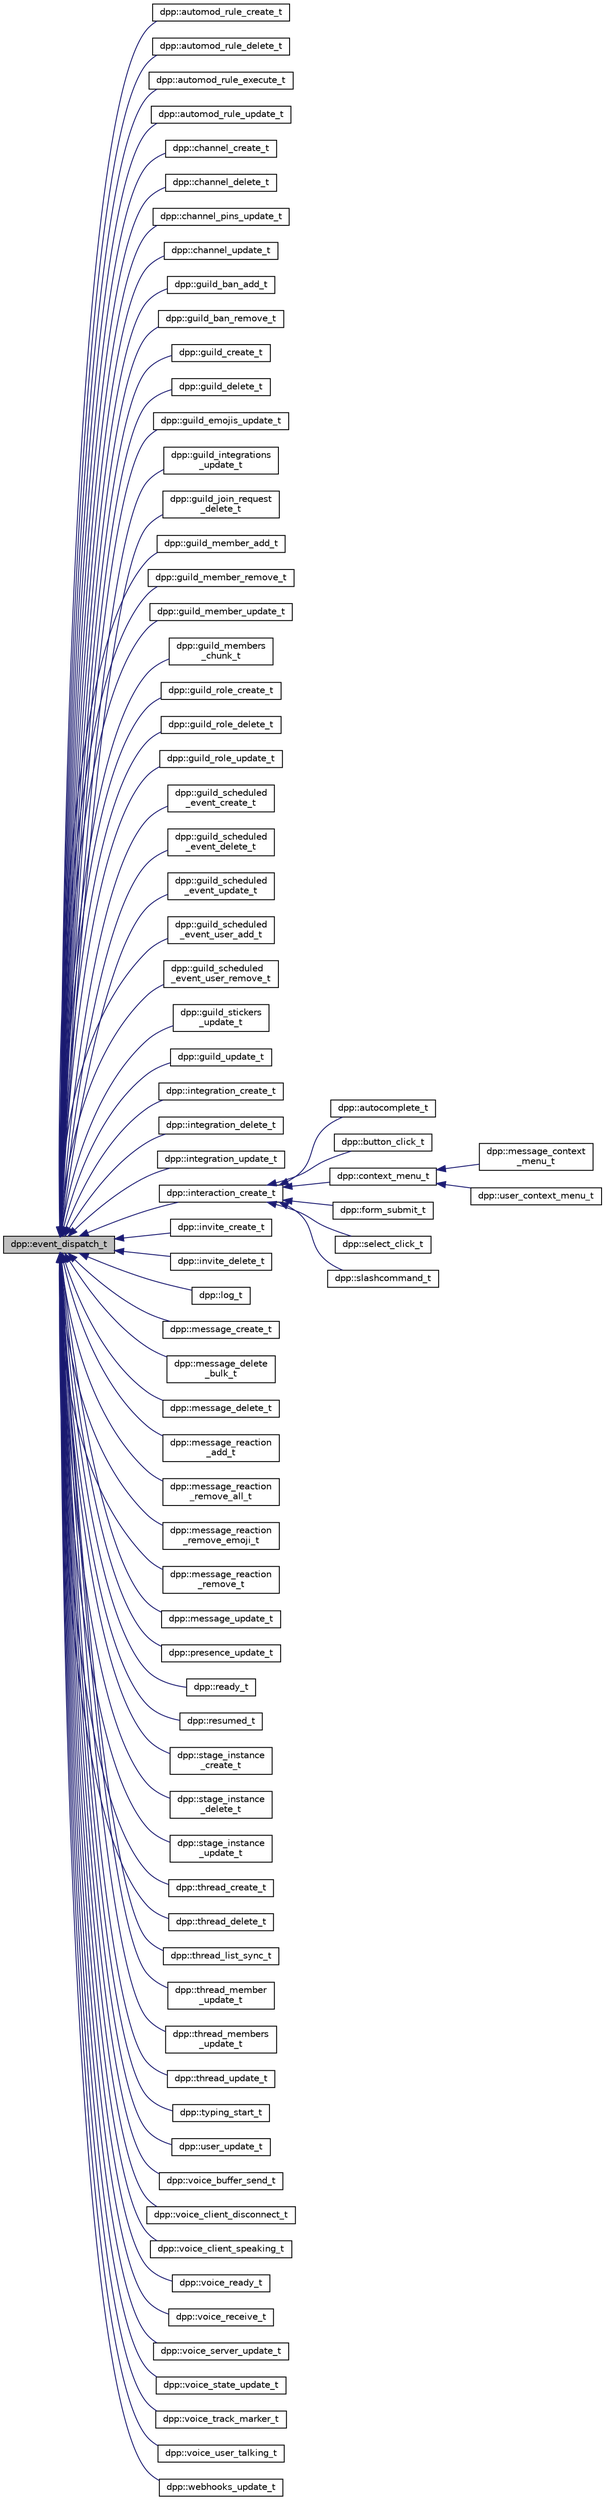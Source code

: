 digraph "dpp::event_dispatch_t"
{
 // INTERACTIVE_SVG=YES
 // LATEX_PDF_SIZE
  bgcolor="transparent";
  edge [fontname="Helvetica",fontsize="10",labelfontname="Helvetica",labelfontsize="10"];
  node [fontname="Helvetica",fontsize="10",shape=record];
  rankdir="LR";
  Node1 [label="dpp::event_dispatch_t",height=0.2,width=0.4,color="black", fillcolor="grey75", style="filled", fontcolor="black",tooltip="Base event parameter struct. Each event you receive from the library will have its parameter derived ..."];
  Node1 -> Node2 [dir="back",color="midnightblue",fontsize="10",style="solid",fontname="Helvetica"];
  Node2 [label="dpp::automod_rule_create_t",height=0.2,width=0.4,color="black",URL="$structdpp_1_1automod__rule__create__t.html",tooltip="Create automod rule."];
  Node1 -> Node3 [dir="back",color="midnightblue",fontsize="10",style="solid",fontname="Helvetica"];
  Node3 [label="dpp::automod_rule_delete_t",height=0.2,width=0.4,color="black",URL="$structdpp_1_1automod__rule__delete__t.html",tooltip="Delete automod rule."];
  Node1 -> Node4 [dir="back",color="midnightblue",fontsize="10",style="solid",fontname="Helvetica"];
  Node4 [label="dpp::automod_rule_execute_t",height=0.2,width=0.4,color="black",URL="$structdpp_1_1automod__rule__execute__t.html",tooltip="Execute/trigger automod rule."];
  Node1 -> Node5 [dir="back",color="midnightblue",fontsize="10",style="solid",fontname="Helvetica"];
  Node5 [label="dpp::automod_rule_update_t",height=0.2,width=0.4,color="black",URL="$structdpp_1_1automod__rule__update__t.html",tooltip="Update automod rule."];
  Node1 -> Node6 [dir="back",color="midnightblue",fontsize="10",style="solid",fontname="Helvetica"];
  Node6 [label="dpp::channel_create_t",height=0.2,width=0.4,color="black",URL="$structdpp_1_1channel__create__t.html",tooltip="Create channel."];
  Node1 -> Node7 [dir="back",color="midnightblue",fontsize="10",style="solid",fontname="Helvetica"];
  Node7 [label="dpp::channel_delete_t",height=0.2,width=0.4,color="black",URL="$structdpp_1_1channel__delete__t.html",tooltip="Delete channel."];
  Node1 -> Node8 [dir="back",color="midnightblue",fontsize="10",style="solid",fontname="Helvetica"];
  Node8 [label="dpp::channel_pins_update_t",height=0.2,width=0.4,color="black",URL="$structdpp_1_1channel__pins__update__t.html",tooltip="Channel pins update."];
  Node1 -> Node9 [dir="back",color="midnightblue",fontsize="10",style="solid",fontname="Helvetica"];
  Node9 [label="dpp::channel_update_t",height=0.2,width=0.4,color="black",URL="$structdpp_1_1channel__update__t.html",tooltip="Update channel."];
  Node1 -> Node10 [dir="back",color="midnightblue",fontsize="10",style="solid",fontname="Helvetica"];
  Node10 [label="dpp::guild_ban_add_t",height=0.2,width=0.4,color="black",URL="$structdpp_1_1guild__ban__add__t.html",tooltip="Guild ban add."];
  Node1 -> Node11 [dir="back",color="midnightblue",fontsize="10",style="solid",fontname="Helvetica"];
  Node11 [label="dpp::guild_ban_remove_t",height=0.2,width=0.4,color="black",URL="$structdpp_1_1guild__ban__remove__t.html",tooltip="Guild ban remove."];
  Node1 -> Node12 [dir="back",color="midnightblue",fontsize="10",style="solid",fontname="Helvetica"];
  Node12 [label="dpp::guild_create_t",height=0.2,width=0.4,color="black",URL="$structdpp_1_1guild__create__t.html",tooltip="Create guild."];
  Node1 -> Node13 [dir="back",color="midnightblue",fontsize="10",style="solid",fontname="Helvetica"];
  Node13 [label="dpp::guild_delete_t",height=0.2,width=0.4,color="black",URL="$structdpp_1_1guild__delete__t.html",tooltip="Delete guild."];
  Node1 -> Node14 [dir="back",color="midnightblue",fontsize="10",style="solid",fontname="Helvetica"];
  Node14 [label="dpp::guild_emojis_update_t",height=0.2,width=0.4,color="black",URL="$structdpp_1_1guild__emojis__update__t.html",tooltip="Guild emojis update."];
  Node1 -> Node15 [dir="back",color="midnightblue",fontsize="10",style="solid",fontname="Helvetica"];
  Node15 [label="dpp::guild_integrations\l_update_t",height=0.2,width=0.4,color="black",URL="$structdpp_1_1guild__integrations__update__t.html",tooltip="Guild integrations update."];
  Node1 -> Node16 [dir="back",color="midnightblue",fontsize="10",style="solid",fontname="Helvetica"];
  Node16 [label="dpp::guild_join_request\l_delete_t",height=0.2,width=0.4,color="black",URL="$structdpp_1_1guild__join__request__delete__t.html",tooltip="Guild join request delete (user declined membership screening)"];
  Node1 -> Node17 [dir="back",color="midnightblue",fontsize="10",style="solid",fontname="Helvetica"];
  Node17 [label="dpp::guild_member_add_t",height=0.2,width=0.4,color="black",URL="$structdpp_1_1guild__member__add__t.html",tooltip="Guild member add."];
  Node1 -> Node18 [dir="back",color="midnightblue",fontsize="10",style="solid",fontname="Helvetica"];
  Node18 [label="dpp::guild_member_remove_t",height=0.2,width=0.4,color="black",URL="$structdpp_1_1guild__member__remove__t.html",tooltip="Guild member remove."];
  Node1 -> Node19 [dir="back",color="midnightblue",fontsize="10",style="solid",fontname="Helvetica"];
  Node19 [label="dpp::guild_member_update_t",height=0.2,width=0.4,color="black",URL="$structdpp_1_1guild__member__update__t.html",tooltip="Guild member update."];
  Node1 -> Node20 [dir="back",color="midnightblue",fontsize="10",style="solid",fontname="Helvetica"];
  Node20 [label="dpp::guild_members\l_chunk_t",height=0.2,width=0.4,color="black",URL="$structdpp_1_1guild__members__chunk__t.html",tooltip="Guild members chunk."];
  Node1 -> Node21 [dir="back",color="midnightblue",fontsize="10",style="solid",fontname="Helvetica"];
  Node21 [label="dpp::guild_role_create_t",height=0.2,width=0.4,color="black",URL="$structdpp_1_1guild__role__create__t.html",tooltip="Guild role create."];
  Node1 -> Node22 [dir="back",color="midnightblue",fontsize="10",style="solid",fontname="Helvetica"];
  Node22 [label="dpp::guild_role_delete_t",height=0.2,width=0.4,color="black",URL="$structdpp_1_1guild__role__delete__t.html",tooltip="Guild role delete."];
  Node1 -> Node23 [dir="back",color="midnightblue",fontsize="10",style="solid",fontname="Helvetica"];
  Node23 [label="dpp::guild_role_update_t",height=0.2,width=0.4,color="black",URL="$structdpp_1_1guild__role__update__t.html",tooltip="Guild role update."];
  Node1 -> Node24 [dir="back",color="midnightblue",fontsize="10",style="solid",fontname="Helvetica"];
  Node24 [label="dpp::guild_scheduled\l_event_create_t",height=0.2,width=0.4,color="black",URL="$structdpp_1_1guild__scheduled__event__create__t.html",tooltip="Create scheduled event."];
  Node1 -> Node25 [dir="back",color="midnightblue",fontsize="10",style="solid",fontname="Helvetica"];
  Node25 [label="dpp::guild_scheduled\l_event_delete_t",height=0.2,width=0.4,color="black",URL="$structdpp_1_1guild__scheduled__event__delete__t.html",tooltip="Delete scheduled event."];
  Node1 -> Node26 [dir="back",color="midnightblue",fontsize="10",style="solid",fontname="Helvetica"];
  Node26 [label="dpp::guild_scheduled\l_event_update_t",height=0.2,width=0.4,color="black",URL="$structdpp_1_1guild__scheduled__event__update__t.html",tooltip="Create scheduled event."];
  Node1 -> Node27 [dir="back",color="midnightblue",fontsize="10",style="solid",fontname="Helvetica"];
  Node27 [label="dpp::guild_scheduled\l_event_user_add_t",height=0.2,width=0.4,color="black",URL="$structdpp_1_1guild__scheduled__event__user__add__t.html",tooltip="Add user to scheduled event."];
  Node1 -> Node28 [dir="back",color="midnightblue",fontsize="10",style="solid",fontname="Helvetica"];
  Node28 [label="dpp::guild_scheduled\l_event_user_remove_t",height=0.2,width=0.4,color="black",URL="$structdpp_1_1guild__scheduled__event__user__remove__t.html",tooltip="Delete user from scheduled event."];
  Node1 -> Node29 [dir="back",color="midnightblue",fontsize="10",style="solid",fontname="Helvetica"];
  Node29 [label="dpp::guild_stickers\l_update_t",height=0.2,width=0.4,color="black",URL="$structdpp_1_1guild__stickers__update__t.html",tooltip="Update guild stickers."];
  Node1 -> Node30 [dir="back",color="midnightblue",fontsize="10",style="solid",fontname="Helvetica"];
  Node30 [label="dpp::guild_update_t",height=0.2,width=0.4,color="black",URL="$structdpp_1_1guild__update__t.html",tooltip="Guild update."];
  Node1 -> Node31 [dir="back",color="midnightblue",fontsize="10",style="solid",fontname="Helvetica"];
  Node31 [label="dpp::integration_create_t",height=0.2,width=0.4,color="black",URL="$structdpp_1_1integration__create__t.html",tooltip="Integration create."];
  Node1 -> Node32 [dir="back",color="midnightblue",fontsize="10",style="solid",fontname="Helvetica"];
  Node32 [label="dpp::integration_delete_t",height=0.2,width=0.4,color="black",URL="$structdpp_1_1integration__delete__t.html",tooltip="Integration delete."];
  Node1 -> Node33 [dir="back",color="midnightblue",fontsize="10",style="solid",fontname="Helvetica"];
  Node33 [label="dpp::integration_update_t",height=0.2,width=0.4,color="black",URL="$structdpp_1_1integration__update__t.html",tooltip="Integration update."];
  Node1 -> Node34 [dir="back",color="midnightblue",fontsize="10",style="solid",fontname="Helvetica"];
  Node34 [label="dpp::interaction_create_t",height=0.2,width=0.4,color="black",URL="$structdpp_1_1interaction__create__t.html",tooltip="Create interaction."];
  Node34 -> Node35 [dir="back",color="midnightblue",fontsize="10",style="solid",fontname="Helvetica"];
  Node35 [label="dpp::autocomplete_t",height=0.2,width=0.4,color="black",URL="$structdpp_1_1autocomplete__t.html",tooltip="Discord requests that we fill a list of auto completion choices for a command option."];
  Node34 -> Node36 [dir="back",color="midnightblue",fontsize="10",style="solid",fontname="Helvetica"];
  Node36 [label="dpp::button_click_t",height=0.2,width=0.4,color="black",URL="$structdpp_1_1button__click__t.html",tooltip="Click on button."];
  Node34 -> Node37 [dir="back",color="midnightblue",fontsize="10",style="solid",fontname="Helvetica"];
  Node37 [label="dpp::context_menu_t",height=0.2,width=0.4,color="black",URL="$structdpp_1_1context__menu__t.html",tooltip="Base class for context menu interactions, e.g. right click on user or message."];
  Node37 -> Node38 [dir="back",color="midnightblue",fontsize="10",style="solid",fontname="Helvetica"];
  Node38 [label="dpp::message_context\l_menu_t",height=0.2,width=0.4,color="black",URL="$structdpp_1_1message__context__menu__t.html",tooltip="Event parameter for context menu interactions for messages."];
  Node37 -> Node39 [dir="back",color="midnightblue",fontsize="10",style="solid",fontname="Helvetica"];
  Node39 [label="dpp::user_context_menu_t",height=0.2,width=0.4,color="black",URL="$structdpp_1_1user__context__menu__t.html",tooltip="Event parameter for context menu interactions for users."];
  Node34 -> Node40 [dir="back",color="midnightblue",fontsize="10",style="solid",fontname="Helvetica"];
  Node40 [label="dpp::form_submit_t",height=0.2,width=0.4,color="black",URL="$structdpp_1_1form__submit__t.html",tooltip=" "];
  Node34 -> Node41 [dir="back",color="midnightblue",fontsize="10",style="solid",fontname="Helvetica"];
  Node41 [label="dpp::select_click_t",height=0.2,width=0.4,color="black",URL="$structdpp_1_1select__click__t.html",tooltip="Click on select."];
  Node34 -> Node42 [dir="back",color="midnightblue",fontsize="10",style="solid",fontname="Helvetica"];
  Node42 [label="dpp::slashcommand_t",height=0.2,width=0.4,color="black",URL="$structdpp_1_1slashcommand__t.html",tooltip="User has issued a slash command."];
  Node1 -> Node43 [dir="back",color="midnightblue",fontsize="10",style="solid",fontname="Helvetica"];
  Node43 [label="dpp::invite_create_t",height=0.2,width=0.4,color="black",URL="$structdpp_1_1invite__create__t.html",tooltip="Invite create."];
  Node1 -> Node44 [dir="back",color="midnightblue",fontsize="10",style="solid",fontname="Helvetica"];
  Node44 [label="dpp::invite_delete_t",height=0.2,width=0.4,color="black",URL="$structdpp_1_1invite__delete__t.html",tooltip="Invite delete."];
  Node1 -> Node45 [dir="back",color="midnightblue",fontsize="10",style="solid",fontname="Helvetica"];
  Node45 [label="dpp::log_t",height=0.2,width=0.4,color="black",URL="$structdpp_1_1log__t.html",tooltip="Log messages."];
  Node1 -> Node46 [dir="back",color="midnightblue",fontsize="10",style="solid",fontname="Helvetica"];
  Node46 [label="dpp::message_create_t",height=0.2,width=0.4,color="black",URL="$structdpp_1_1message__create__t.html",tooltip="Create message."];
  Node1 -> Node47 [dir="back",color="midnightblue",fontsize="10",style="solid",fontname="Helvetica"];
  Node47 [label="dpp::message_delete\l_bulk_t",height=0.2,width=0.4,color="black",URL="$structdpp_1_1message__delete__bulk__t.html",tooltip="Message delete bulk."];
  Node1 -> Node48 [dir="back",color="midnightblue",fontsize="10",style="solid",fontname="Helvetica"];
  Node48 [label="dpp::message_delete_t",height=0.2,width=0.4,color="black",URL="$structdpp_1_1message__delete__t.html",tooltip="Message Deleted."];
  Node1 -> Node49 [dir="back",color="midnightblue",fontsize="10",style="solid",fontname="Helvetica"];
  Node49 [label="dpp::message_reaction\l_add_t",height=0.2,width=0.4,color="black",URL="$structdpp_1_1message__reaction__add__t.html",tooltip="Message reaction add."];
  Node1 -> Node50 [dir="back",color="midnightblue",fontsize="10",style="solid",fontname="Helvetica"];
  Node50 [label="dpp::message_reaction\l_remove_all_t",height=0.2,width=0.4,color="black",URL="$structdpp_1_1message__reaction__remove__all__t.html",tooltip="Message remove all reactions."];
  Node1 -> Node51 [dir="back",color="midnightblue",fontsize="10",style="solid",fontname="Helvetica"];
  Node51 [label="dpp::message_reaction\l_remove_emoji_t",height=0.2,width=0.4,color="black",URL="$structdpp_1_1message__reaction__remove__emoji__t.html",tooltip="Message remove emoji."];
  Node1 -> Node52 [dir="back",color="midnightblue",fontsize="10",style="solid",fontname="Helvetica"];
  Node52 [label="dpp::message_reaction\l_remove_t",height=0.2,width=0.4,color="black",URL="$structdpp_1_1message__reaction__remove__t.html",tooltip="Message reaction remove."];
  Node1 -> Node53 [dir="back",color="midnightblue",fontsize="10",style="solid",fontname="Helvetica"];
  Node53 [label="dpp::message_update_t",height=0.2,width=0.4,color="black",URL="$structdpp_1_1message__update__t.html",tooltip="Message update."];
  Node1 -> Node54 [dir="back",color="midnightblue",fontsize="10",style="solid",fontname="Helvetica"];
  Node54 [label="dpp::presence_update_t",height=0.2,width=0.4,color="black",URL="$structdpp_1_1presence__update__t.html",tooltip="Presence update."];
  Node1 -> Node55 [dir="back",color="midnightblue",fontsize="10",style="solid",fontname="Helvetica"];
  Node55 [label="dpp::ready_t",height=0.2,width=0.4,color="black",URL="$structdpp_1_1ready__t.html",tooltip="Session ready."];
  Node1 -> Node56 [dir="back",color="midnightblue",fontsize="10",style="solid",fontname="Helvetica"];
  Node56 [label="dpp::resumed_t",height=0.2,width=0.4,color="black",URL="$structdpp_1_1resumed__t.html",tooltip="Session resumed."];
  Node1 -> Node57 [dir="back",color="midnightblue",fontsize="10",style="solid",fontname="Helvetica"];
  Node57 [label="dpp::stage_instance\l_create_t",height=0.2,width=0.4,color="black",URL="$structdpp_1_1stage__instance__create__t.html",tooltip="Create stage instance."];
  Node1 -> Node58 [dir="back",color="midnightblue",fontsize="10",style="solid",fontname="Helvetica"];
  Node58 [label="dpp::stage_instance\l_delete_t",height=0.2,width=0.4,color="black",URL="$structdpp_1_1stage__instance__delete__t.html",tooltip="Delete stage instance."];
  Node1 -> Node59 [dir="back",color="midnightblue",fontsize="10",style="solid",fontname="Helvetica"];
  Node59 [label="dpp::stage_instance\l_update_t",height=0.2,width=0.4,color="black",URL="$structdpp_1_1stage__instance__update__t.html",tooltip="Update stage instance."];
  Node1 -> Node60 [dir="back",color="midnightblue",fontsize="10",style="solid",fontname="Helvetica"];
  Node60 [label="dpp::thread_create_t",height=0.2,width=0.4,color="black",URL="$structdpp_1_1thread__create__t.html",tooltip="Thread Create."];
  Node1 -> Node61 [dir="back",color="midnightblue",fontsize="10",style="solid",fontname="Helvetica"];
  Node61 [label="dpp::thread_delete_t",height=0.2,width=0.4,color="black",URL="$structdpp_1_1thread__delete__t.html",tooltip="Thread Delete."];
  Node1 -> Node62 [dir="back",color="midnightblue",fontsize="10",style="solid",fontname="Helvetica"];
  Node62 [label="dpp::thread_list_sync_t",height=0.2,width=0.4,color="black",URL="$structdpp_1_1thread__list__sync__t.html",tooltip="Thread List Sync."];
  Node1 -> Node63 [dir="back",color="midnightblue",fontsize="10",style="solid",fontname="Helvetica"];
  Node63 [label="dpp::thread_member\l_update_t",height=0.2,width=0.4,color="black",URL="$structdpp_1_1thread__member__update__t.html",tooltip="Thread Member Update."];
  Node1 -> Node64 [dir="back",color="midnightblue",fontsize="10",style="solid",fontname="Helvetica"];
  Node64 [label="dpp::thread_members\l_update_t",height=0.2,width=0.4,color="black",URL="$structdpp_1_1thread__members__update__t.html",tooltip="Thread Members Update."];
  Node1 -> Node65 [dir="back",color="midnightblue",fontsize="10",style="solid",fontname="Helvetica"];
  Node65 [label="dpp::thread_update_t",height=0.2,width=0.4,color="black",URL="$structdpp_1_1thread__update__t.html",tooltip="Thread Update."];
  Node1 -> Node66 [dir="back",color="midnightblue",fontsize="10",style="solid",fontname="Helvetica"];
  Node66 [label="dpp::typing_start_t",height=0.2,width=0.4,color="black",URL="$structdpp_1_1typing__start__t.html",tooltip="Typing start."];
  Node1 -> Node67 [dir="back",color="midnightblue",fontsize="10",style="solid",fontname="Helvetica"];
  Node67 [label="dpp::user_update_t",height=0.2,width=0.4,color="black",URL="$structdpp_1_1user__update__t.html",tooltip="User update."];
  Node1 -> Node68 [dir="back",color="midnightblue",fontsize="10",style="solid",fontname="Helvetica"];
  Node68 [label="dpp::voice_buffer_send_t",height=0.2,width=0.4,color="black",URL="$structdpp_1_1voice__buffer__send__t.html",tooltip="voice buffer send"];
  Node1 -> Node69 [dir="back",color="midnightblue",fontsize="10",style="solid",fontname="Helvetica"];
  Node69 [label="dpp::voice_client_disconnect_t",height=0.2,width=0.4,color="black",URL="$structdpp_1_1voice__client__disconnect__t.html",tooltip="voice client disconnect event"];
  Node1 -> Node70 [dir="back",color="midnightblue",fontsize="10",style="solid",fontname="Helvetica"];
  Node70 [label="dpp::voice_client_speaking_t",height=0.2,width=0.4,color="black",URL="$structdpp_1_1voice__client__speaking__t.html",tooltip="voice client speaking event"];
  Node1 -> Node71 [dir="back",color="midnightblue",fontsize="10",style="solid",fontname="Helvetica"];
  Node71 [label="dpp::voice_ready_t",height=0.2,width=0.4,color="black",URL="$structdpp_1_1voice__ready__t.html",tooltip="voice user talking"];
  Node1 -> Node72 [dir="back",color="midnightblue",fontsize="10",style="solid",fontname="Helvetica"];
  Node72 [label="dpp::voice_receive_t",height=0.2,width=0.4,color="black",URL="$structdpp_1_1voice__receive__t.html",tooltip="voice receive packet"];
  Node1 -> Node73 [dir="back",color="midnightblue",fontsize="10",style="solid",fontname="Helvetica"];
  Node73 [label="dpp::voice_server_update_t",height=0.2,width=0.4,color="black",URL="$structdpp_1_1voice__server__update__t.html",tooltip="Voice server update."];
  Node1 -> Node74 [dir="back",color="midnightblue",fontsize="10",style="solid",fontname="Helvetica"];
  Node74 [label="dpp::voice_state_update_t",height=0.2,width=0.4,color="black",URL="$structdpp_1_1voice__state__update__t.html",tooltip="Voice state update."];
  Node1 -> Node75 [dir="back",color="midnightblue",fontsize="10",style="solid",fontname="Helvetica"];
  Node75 [label="dpp::voice_track_marker_t",height=0.2,width=0.4,color="black",URL="$structdpp_1_1voice__track__marker__t.html",tooltip="Voice state update."];
  Node1 -> Node76 [dir="back",color="midnightblue",fontsize="10",style="solid",fontname="Helvetica"];
  Node76 [label="dpp::voice_user_talking_t",height=0.2,width=0.4,color="black",URL="$structdpp_1_1voice__user__talking__t.html",tooltip="voice user talking"];
  Node1 -> Node77 [dir="back",color="midnightblue",fontsize="10",style="solid",fontname="Helvetica"];
  Node77 [label="dpp::webhooks_update_t",height=0.2,width=0.4,color="black",URL="$structdpp_1_1webhooks__update__t.html",tooltip="Webhooks update."];
}
